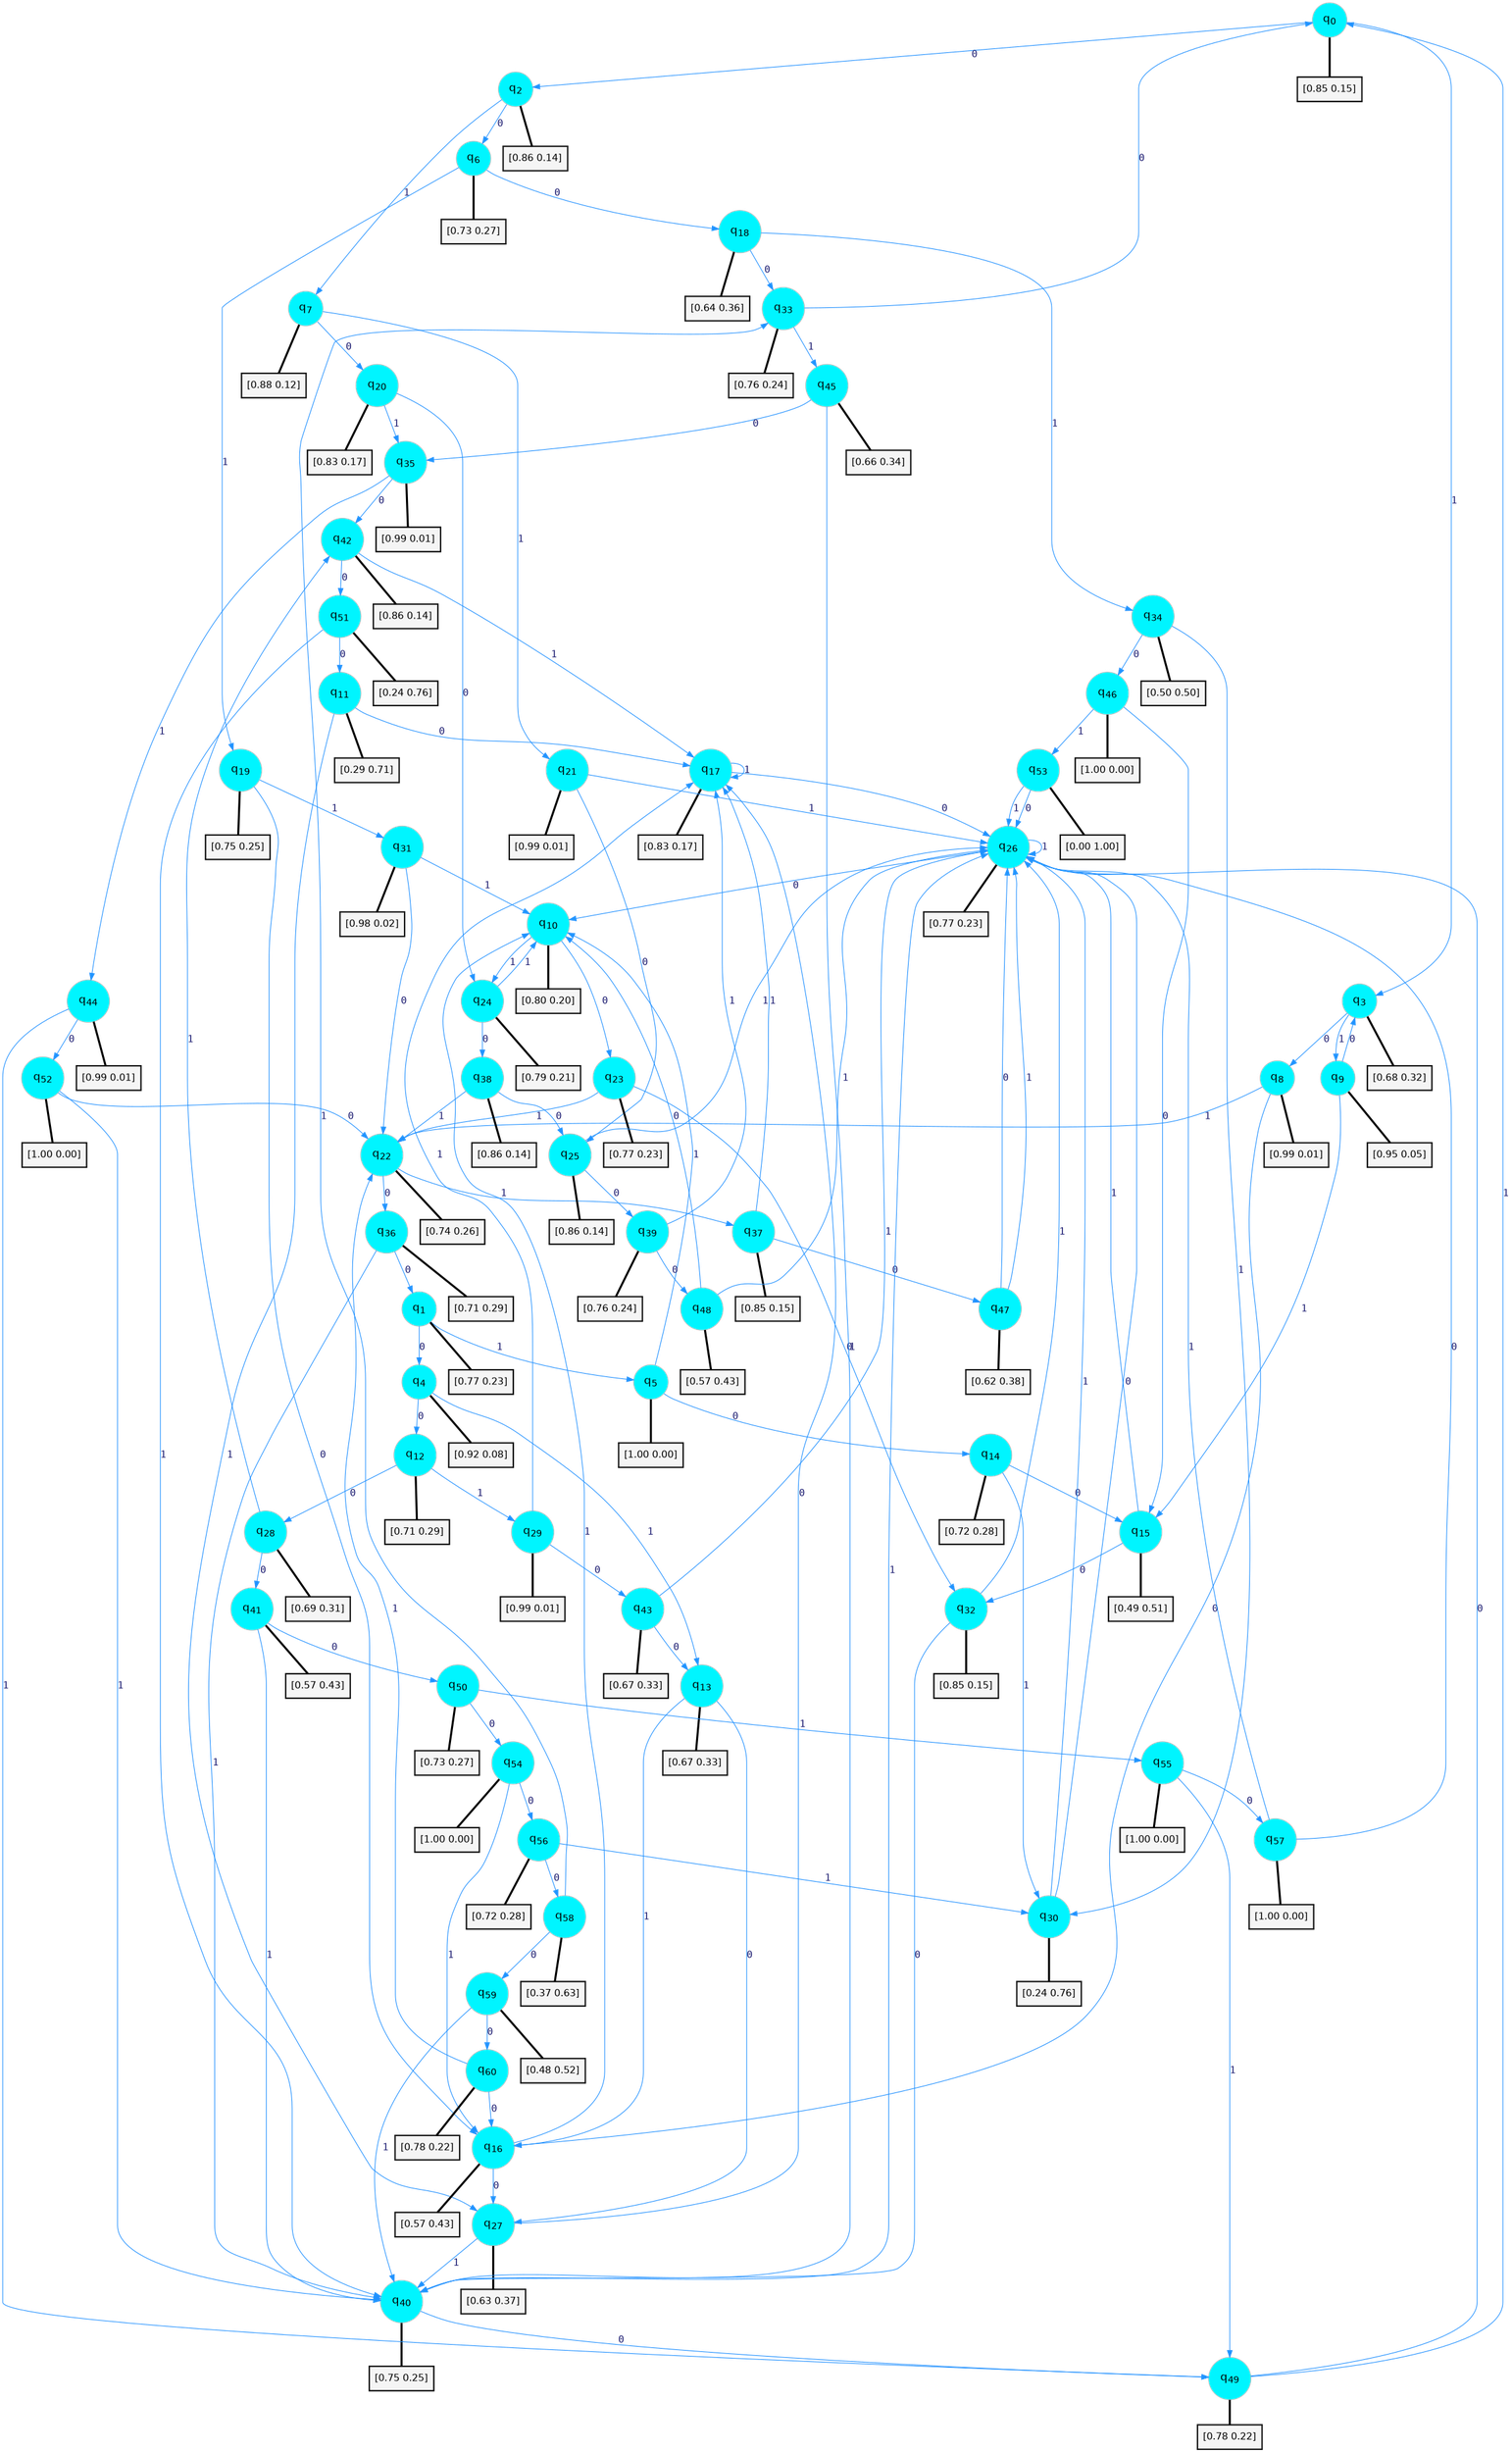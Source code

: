 digraph G {
graph [
bgcolor=transparent, dpi=300, rankdir=TD, size="40,25"];
node [
color=gray, fillcolor=turquoise1, fontcolor=black, fontname=Helvetica, fontsize=16, fontweight=bold, shape=circle, style=filled];
edge [
arrowsize=1, color=dodgerblue1, fontcolor=midnightblue, fontname=courier, fontweight=bold, penwidth=1, style=solid, weight=20];
0[label=<q<SUB>0</SUB>>];
1[label=<q<SUB>1</SUB>>];
2[label=<q<SUB>2</SUB>>];
3[label=<q<SUB>3</SUB>>];
4[label=<q<SUB>4</SUB>>];
5[label=<q<SUB>5</SUB>>];
6[label=<q<SUB>6</SUB>>];
7[label=<q<SUB>7</SUB>>];
8[label=<q<SUB>8</SUB>>];
9[label=<q<SUB>9</SUB>>];
10[label=<q<SUB>10</SUB>>];
11[label=<q<SUB>11</SUB>>];
12[label=<q<SUB>12</SUB>>];
13[label=<q<SUB>13</SUB>>];
14[label=<q<SUB>14</SUB>>];
15[label=<q<SUB>15</SUB>>];
16[label=<q<SUB>16</SUB>>];
17[label=<q<SUB>17</SUB>>];
18[label=<q<SUB>18</SUB>>];
19[label=<q<SUB>19</SUB>>];
20[label=<q<SUB>20</SUB>>];
21[label=<q<SUB>21</SUB>>];
22[label=<q<SUB>22</SUB>>];
23[label=<q<SUB>23</SUB>>];
24[label=<q<SUB>24</SUB>>];
25[label=<q<SUB>25</SUB>>];
26[label=<q<SUB>26</SUB>>];
27[label=<q<SUB>27</SUB>>];
28[label=<q<SUB>28</SUB>>];
29[label=<q<SUB>29</SUB>>];
30[label=<q<SUB>30</SUB>>];
31[label=<q<SUB>31</SUB>>];
32[label=<q<SUB>32</SUB>>];
33[label=<q<SUB>33</SUB>>];
34[label=<q<SUB>34</SUB>>];
35[label=<q<SUB>35</SUB>>];
36[label=<q<SUB>36</SUB>>];
37[label=<q<SUB>37</SUB>>];
38[label=<q<SUB>38</SUB>>];
39[label=<q<SUB>39</SUB>>];
40[label=<q<SUB>40</SUB>>];
41[label=<q<SUB>41</SUB>>];
42[label=<q<SUB>42</SUB>>];
43[label=<q<SUB>43</SUB>>];
44[label=<q<SUB>44</SUB>>];
45[label=<q<SUB>45</SUB>>];
46[label=<q<SUB>46</SUB>>];
47[label=<q<SUB>47</SUB>>];
48[label=<q<SUB>48</SUB>>];
49[label=<q<SUB>49</SUB>>];
50[label=<q<SUB>50</SUB>>];
51[label=<q<SUB>51</SUB>>];
52[label=<q<SUB>52</SUB>>];
53[label=<q<SUB>53</SUB>>];
54[label=<q<SUB>54</SUB>>];
55[label=<q<SUB>55</SUB>>];
56[label=<q<SUB>56</SUB>>];
57[label=<q<SUB>57</SUB>>];
58[label=<q<SUB>58</SUB>>];
59[label=<q<SUB>59</SUB>>];
60[label=<q<SUB>60</SUB>>];
61[label="[0.85 0.15]", shape=box,fontcolor=black, fontname=Helvetica, fontsize=14, penwidth=2, fillcolor=whitesmoke,color=black];
62[label="[0.77 0.23]", shape=box,fontcolor=black, fontname=Helvetica, fontsize=14, penwidth=2, fillcolor=whitesmoke,color=black];
63[label="[0.86 0.14]", shape=box,fontcolor=black, fontname=Helvetica, fontsize=14, penwidth=2, fillcolor=whitesmoke,color=black];
64[label="[0.68 0.32]", shape=box,fontcolor=black, fontname=Helvetica, fontsize=14, penwidth=2, fillcolor=whitesmoke,color=black];
65[label="[0.92 0.08]", shape=box,fontcolor=black, fontname=Helvetica, fontsize=14, penwidth=2, fillcolor=whitesmoke,color=black];
66[label="[1.00 0.00]", shape=box,fontcolor=black, fontname=Helvetica, fontsize=14, penwidth=2, fillcolor=whitesmoke,color=black];
67[label="[0.73 0.27]", shape=box,fontcolor=black, fontname=Helvetica, fontsize=14, penwidth=2, fillcolor=whitesmoke,color=black];
68[label="[0.88 0.12]", shape=box,fontcolor=black, fontname=Helvetica, fontsize=14, penwidth=2, fillcolor=whitesmoke,color=black];
69[label="[0.99 0.01]", shape=box,fontcolor=black, fontname=Helvetica, fontsize=14, penwidth=2, fillcolor=whitesmoke,color=black];
70[label="[0.95 0.05]", shape=box,fontcolor=black, fontname=Helvetica, fontsize=14, penwidth=2, fillcolor=whitesmoke,color=black];
71[label="[0.80 0.20]", shape=box,fontcolor=black, fontname=Helvetica, fontsize=14, penwidth=2, fillcolor=whitesmoke,color=black];
72[label="[0.29 0.71]", shape=box,fontcolor=black, fontname=Helvetica, fontsize=14, penwidth=2, fillcolor=whitesmoke,color=black];
73[label="[0.71 0.29]", shape=box,fontcolor=black, fontname=Helvetica, fontsize=14, penwidth=2, fillcolor=whitesmoke,color=black];
74[label="[0.67 0.33]", shape=box,fontcolor=black, fontname=Helvetica, fontsize=14, penwidth=2, fillcolor=whitesmoke,color=black];
75[label="[0.72 0.28]", shape=box,fontcolor=black, fontname=Helvetica, fontsize=14, penwidth=2, fillcolor=whitesmoke,color=black];
76[label="[0.49 0.51]", shape=box,fontcolor=black, fontname=Helvetica, fontsize=14, penwidth=2, fillcolor=whitesmoke,color=black];
77[label="[0.57 0.43]", shape=box,fontcolor=black, fontname=Helvetica, fontsize=14, penwidth=2, fillcolor=whitesmoke,color=black];
78[label="[0.83 0.17]", shape=box,fontcolor=black, fontname=Helvetica, fontsize=14, penwidth=2, fillcolor=whitesmoke,color=black];
79[label="[0.64 0.36]", shape=box,fontcolor=black, fontname=Helvetica, fontsize=14, penwidth=2, fillcolor=whitesmoke,color=black];
80[label="[0.75 0.25]", shape=box,fontcolor=black, fontname=Helvetica, fontsize=14, penwidth=2, fillcolor=whitesmoke,color=black];
81[label="[0.83 0.17]", shape=box,fontcolor=black, fontname=Helvetica, fontsize=14, penwidth=2, fillcolor=whitesmoke,color=black];
82[label="[0.99 0.01]", shape=box,fontcolor=black, fontname=Helvetica, fontsize=14, penwidth=2, fillcolor=whitesmoke,color=black];
83[label="[0.74 0.26]", shape=box,fontcolor=black, fontname=Helvetica, fontsize=14, penwidth=2, fillcolor=whitesmoke,color=black];
84[label="[0.77 0.23]", shape=box,fontcolor=black, fontname=Helvetica, fontsize=14, penwidth=2, fillcolor=whitesmoke,color=black];
85[label="[0.79 0.21]", shape=box,fontcolor=black, fontname=Helvetica, fontsize=14, penwidth=2, fillcolor=whitesmoke,color=black];
86[label="[0.86 0.14]", shape=box,fontcolor=black, fontname=Helvetica, fontsize=14, penwidth=2, fillcolor=whitesmoke,color=black];
87[label="[0.77 0.23]", shape=box,fontcolor=black, fontname=Helvetica, fontsize=14, penwidth=2, fillcolor=whitesmoke,color=black];
88[label="[0.63 0.37]", shape=box,fontcolor=black, fontname=Helvetica, fontsize=14, penwidth=2, fillcolor=whitesmoke,color=black];
89[label="[0.69 0.31]", shape=box,fontcolor=black, fontname=Helvetica, fontsize=14, penwidth=2, fillcolor=whitesmoke,color=black];
90[label="[0.99 0.01]", shape=box,fontcolor=black, fontname=Helvetica, fontsize=14, penwidth=2, fillcolor=whitesmoke,color=black];
91[label="[0.24 0.76]", shape=box,fontcolor=black, fontname=Helvetica, fontsize=14, penwidth=2, fillcolor=whitesmoke,color=black];
92[label="[0.98 0.02]", shape=box,fontcolor=black, fontname=Helvetica, fontsize=14, penwidth=2, fillcolor=whitesmoke,color=black];
93[label="[0.85 0.15]", shape=box,fontcolor=black, fontname=Helvetica, fontsize=14, penwidth=2, fillcolor=whitesmoke,color=black];
94[label="[0.76 0.24]", shape=box,fontcolor=black, fontname=Helvetica, fontsize=14, penwidth=2, fillcolor=whitesmoke,color=black];
95[label="[0.50 0.50]", shape=box,fontcolor=black, fontname=Helvetica, fontsize=14, penwidth=2, fillcolor=whitesmoke,color=black];
96[label="[0.99 0.01]", shape=box,fontcolor=black, fontname=Helvetica, fontsize=14, penwidth=2, fillcolor=whitesmoke,color=black];
97[label="[0.71 0.29]", shape=box,fontcolor=black, fontname=Helvetica, fontsize=14, penwidth=2, fillcolor=whitesmoke,color=black];
98[label="[0.85 0.15]", shape=box,fontcolor=black, fontname=Helvetica, fontsize=14, penwidth=2, fillcolor=whitesmoke,color=black];
99[label="[0.86 0.14]", shape=box,fontcolor=black, fontname=Helvetica, fontsize=14, penwidth=2, fillcolor=whitesmoke,color=black];
100[label="[0.76 0.24]", shape=box,fontcolor=black, fontname=Helvetica, fontsize=14, penwidth=2, fillcolor=whitesmoke,color=black];
101[label="[0.75 0.25]", shape=box,fontcolor=black, fontname=Helvetica, fontsize=14, penwidth=2, fillcolor=whitesmoke,color=black];
102[label="[0.57 0.43]", shape=box,fontcolor=black, fontname=Helvetica, fontsize=14, penwidth=2, fillcolor=whitesmoke,color=black];
103[label="[0.86 0.14]", shape=box,fontcolor=black, fontname=Helvetica, fontsize=14, penwidth=2, fillcolor=whitesmoke,color=black];
104[label="[0.67 0.33]", shape=box,fontcolor=black, fontname=Helvetica, fontsize=14, penwidth=2, fillcolor=whitesmoke,color=black];
105[label="[0.99 0.01]", shape=box,fontcolor=black, fontname=Helvetica, fontsize=14, penwidth=2, fillcolor=whitesmoke,color=black];
106[label="[0.66 0.34]", shape=box,fontcolor=black, fontname=Helvetica, fontsize=14, penwidth=2, fillcolor=whitesmoke,color=black];
107[label="[1.00 0.00]", shape=box,fontcolor=black, fontname=Helvetica, fontsize=14, penwidth=2, fillcolor=whitesmoke,color=black];
108[label="[0.62 0.38]", shape=box,fontcolor=black, fontname=Helvetica, fontsize=14, penwidth=2, fillcolor=whitesmoke,color=black];
109[label="[0.57 0.43]", shape=box,fontcolor=black, fontname=Helvetica, fontsize=14, penwidth=2, fillcolor=whitesmoke,color=black];
110[label="[0.78 0.22]", shape=box,fontcolor=black, fontname=Helvetica, fontsize=14, penwidth=2, fillcolor=whitesmoke,color=black];
111[label="[0.73 0.27]", shape=box,fontcolor=black, fontname=Helvetica, fontsize=14, penwidth=2, fillcolor=whitesmoke,color=black];
112[label="[0.24 0.76]", shape=box,fontcolor=black, fontname=Helvetica, fontsize=14, penwidth=2, fillcolor=whitesmoke,color=black];
113[label="[1.00 0.00]", shape=box,fontcolor=black, fontname=Helvetica, fontsize=14, penwidth=2, fillcolor=whitesmoke,color=black];
114[label="[0.00 1.00]", shape=box,fontcolor=black, fontname=Helvetica, fontsize=14, penwidth=2, fillcolor=whitesmoke,color=black];
115[label="[1.00 0.00]", shape=box,fontcolor=black, fontname=Helvetica, fontsize=14, penwidth=2, fillcolor=whitesmoke,color=black];
116[label="[1.00 0.00]", shape=box,fontcolor=black, fontname=Helvetica, fontsize=14, penwidth=2, fillcolor=whitesmoke,color=black];
117[label="[0.72 0.28]", shape=box,fontcolor=black, fontname=Helvetica, fontsize=14, penwidth=2, fillcolor=whitesmoke,color=black];
118[label="[1.00 0.00]", shape=box,fontcolor=black, fontname=Helvetica, fontsize=14, penwidth=2, fillcolor=whitesmoke,color=black];
119[label="[0.37 0.63]", shape=box,fontcolor=black, fontname=Helvetica, fontsize=14, penwidth=2, fillcolor=whitesmoke,color=black];
120[label="[0.48 0.52]", shape=box,fontcolor=black, fontname=Helvetica, fontsize=14, penwidth=2, fillcolor=whitesmoke,color=black];
121[label="[0.78 0.22]", shape=box,fontcolor=black, fontname=Helvetica, fontsize=14, penwidth=2, fillcolor=whitesmoke,color=black];
0->2 [label=0];
0->3 [label=1];
0->61 [arrowhead=none, penwidth=3,color=black];
1->4 [label=0];
1->5 [label=1];
1->62 [arrowhead=none, penwidth=3,color=black];
2->6 [label=0];
2->7 [label=1];
2->63 [arrowhead=none, penwidth=3,color=black];
3->8 [label=0];
3->9 [label=1];
3->64 [arrowhead=none, penwidth=3,color=black];
4->12 [label=0];
4->13 [label=1];
4->65 [arrowhead=none, penwidth=3,color=black];
5->14 [label=0];
5->10 [label=1];
5->66 [arrowhead=none, penwidth=3,color=black];
6->18 [label=0];
6->19 [label=1];
6->67 [arrowhead=none, penwidth=3,color=black];
7->20 [label=0];
7->21 [label=1];
7->68 [arrowhead=none, penwidth=3,color=black];
8->16 [label=0];
8->22 [label=1];
8->69 [arrowhead=none, penwidth=3,color=black];
9->3 [label=0];
9->15 [label=1];
9->70 [arrowhead=none, penwidth=3,color=black];
10->23 [label=0];
10->24 [label=1];
10->71 [arrowhead=none, penwidth=3,color=black];
11->17 [label=0];
11->27 [label=1];
11->72 [arrowhead=none, penwidth=3,color=black];
12->28 [label=0];
12->29 [label=1];
12->73 [arrowhead=none, penwidth=3,color=black];
13->27 [label=0];
13->16 [label=1];
13->74 [arrowhead=none, penwidth=3,color=black];
14->15 [label=0];
14->30 [label=1];
14->75 [arrowhead=none, penwidth=3,color=black];
15->32 [label=0];
15->26 [label=1];
15->76 [arrowhead=none, penwidth=3,color=black];
16->27 [label=0];
16->10 [label=1];
16->77 [arrowhead=none, penwidth=3,color=black];
17->26 [label=0];
17->17 [label=1];
17->78 [arrowhead=none, penwidth=3,color=black];
18->33 [label=0];
18->34 [label=1];
18->79 [arrowhead=none, penwidth=3,color=black];
19->16 [label=0];
19->31 [label=1];
19->80 [arrowhead=none, penwidth=3,color=black];
20->24 [label=0];
20->35 [label=1];
20->81 [arrowhead=none, penwidth=3,color=black];
21->25 [label=0];
21->26 [label=1];
21->82 [arrowhead=none, penwidth=3,color=black];
22->36 [label=0];
22->37 [label=1];
22->83 [arrowhead=none, penwidth=3,color=black];
23->32 [label=0];
23->22 [label=1];
23->84 [arrowhead=none, penwidth=3,color=black];
24->38 [label=0];
24->10 [label=1];
24->85 [arrowhead=none, penwidth=3,color=black];
25->39 [label=0];
25->26 [label=1];
25->86 [arrowhead=none, penwidth=3,color=black];
26->10 [label=0];
26->26 [label=1];
26->87 [arrowhead=none, penwidth=3,color=black];
27->17 [label=0];
27->40 [label=1];
27->88 [arrowhead=none, penwidth=3,color=black];
28->41 [label=0];
28->42 [label=1];
28->89 [arrowhead=none, penwidth=3,color=black];
29->43 [label=0];
29->17 [label=1];
29->90 [arrowhead=none, penwidth=3,color=black];
30->26 [label=0];
30->26 [label=1];
30->91 [arrowhead=none, penwidth=3,color=black];
31->22 [label=0];
31->10 [label=1];
31->92 [arrowhead=none, penwidth=3,color=black];
32->40 [label=0];
32->26 [label=1];
32->93 [arrowhead=none, penwidth=3,color=black];
33->0 [label=0];
33->45 [label=1];
33->94 [arrowhead=none, penwidth=3,color=black];
34->46 [label=0];
34->30 [label=1];
34->95 [arrowhead=none, penwidth=3,color=black];
35->42 [label=0];
35->44 [label=1];
35->96 [arrowhead=none, penwidth=3,color=black];
36->1 [label=0];
36->40 [label=1];
36->97 [arrowhead=none, penwidth=3,color=black];
37->47 [label=0];
37->17 [label=1];
37->98 [arrowhead=none, penwidth=3,color=black];
38->25 [label=0];
38->22 [label=1];
38->99 [arrowhead=none, penwidth=3,color=black];
39->48 [label=0];
39->17 [label=1];
39->100 [arrowhead=none, penwidth=3,color=black];
40->49 [label=0];
40->26 [label=1];
40->101 [arrowhead=none, penwidth=3,color=black];
41->50 [label=0];
41->40 [label=1];
41->102 [arrowhead=none, penwidth=3,color=black];
42->51 [label=0];
42->17 [label=1];
42->103 [arrowhead=none, penwidth=3,color=black];
43->13 [label=0];
43->26 [label=1];
43->104 [arrowhead=none, penwidth=3,color=black];
44->52 [label=0];
44->49 [label=1];
44->105 [arrowhead=none, penwidth=3,color=black];
45->35 [label=0];
45->40 [label=1];
45->106 [arrowhead=none, penwidth=3,color=black];
46->15 [label=0];
46->53 [label=1];
46->107 [arrowhead=none, penwidth=3,color=black];
47->26 [label=0];
47->26 [label=1];
47->108 [arrowhead=none, penwidth=3,color=black];
48->10 [label=0];
48->26 [label=1];
48->109 [arrowhead=none, penwidth=3,color=black];
49->26 [label=0];
49->0 [label=1];
49->110 [arrowhead=none, penwidth=3,color=black];
50->54 [label=0];
50->55 [label=1];
50->111 [arrowhead=none, penwidth=3,color=black];
51->11 [label=0];
51->40 [label=1];
51->112 [arrowhead=none, penwidth=3,color=black];
52->22 [label=0];
52->40 [label=1];
52->113 [arrowhead=none, penwidth=3,color=black];
53->26 [label=0];
53->26 [label=1];
53->114 [arrowhead=none, penwidth=3,color=black];
54->56 [label=0];
54->16 [label=1];
54->115 [arrowhead=none, penwidth=3,color=black];
55->57 [label=0];
55->49 [label=1];
55->116 [arrowhead=none, penwidth=3,color=black];
56->58 [label=0];
56->30 [label=1];
56->117 [arrowhead=none, penwidth=3,color=black];
57->26 [label=0];
57->26 [label=1];
57->118 [arrowhead=none, penwidth=3,color=black];
58->59 [label=0];
58->33 [label=1];
58->119 [arrowhead=none, penwidth=3,color=black];
59->60 [label=0];
59->40 [label=1];
59->120 [arrowhead=none, penwidth=3,color=black];
60->16 [label=0];
60->22 [label=1];
60->121 [arrowhead=none, penwidth=3,color=black];
}
